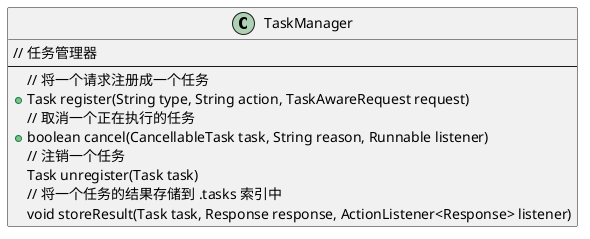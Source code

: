 @startuml

class TaskManager {
    // 任务管理器
    ---
    // 将一个请求注册成一个任务
    +Task register(String type, String action, TaskAwareRequest request)
    // 取消一个正在执行的任务
    +boolean cancel(CancellableTask task, String reason, Runnable listener)
    // 注销一个任务
    Task unregister(Task task)
    // 将一个任务的结果存储到 .tasks 索引中
    void storeResult(Task task, Response response, ActionListener<Response> listener)
}

@enduml